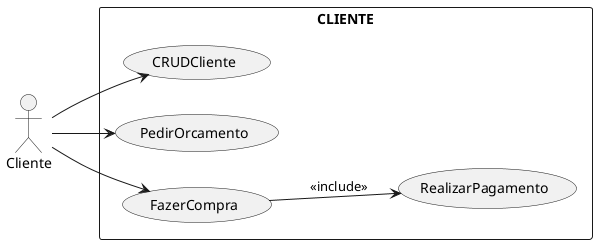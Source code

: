 @startuml
left to right direction

actor "Cliente" as Cliente

rectangle "CLIENTE"{
    usecase "CRUDCliente" as UC1
    usecase "PedirOrcamento" as UC3
    usecase "FazerCompra" as UC8
    usecase "RealizarPagamento" as UC7
}
Cliente --> UC3
Cliente --> UC1
Cliente --> UC8
UC8 --> UC7:<<include>>

@enduml